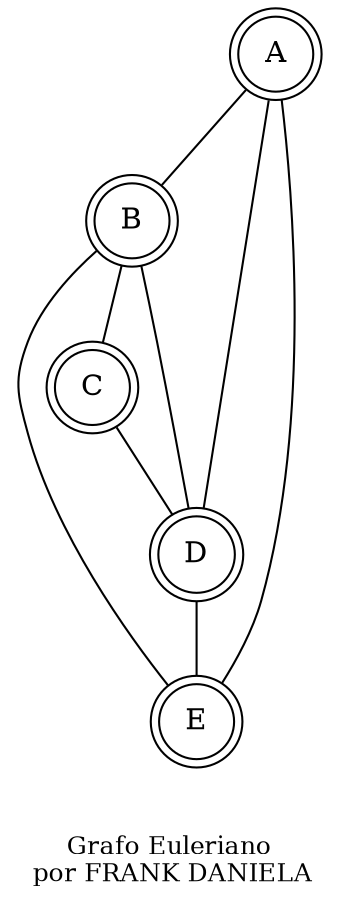 graph G {
	node [shape=doublecircle]
	A
	A -- B
	node [shape=doublecircle]
	B
	B -- C
	node [shape=doublecircle]
	C
	C -- D
	node [shape=doublecircle]
	D
	D -- E
	node [shape=doublecircle]
	E
	E -- B
	node [shape=doublecircle]
	B
	B -- D
	node [shape=doublecircle]
	D
	D -- A
	node [shape=doublecircle]
	A
	A -- E
	fontsize=12 label="\n\nGrafo Euleriano\n por FRANK DANIELA"
}
